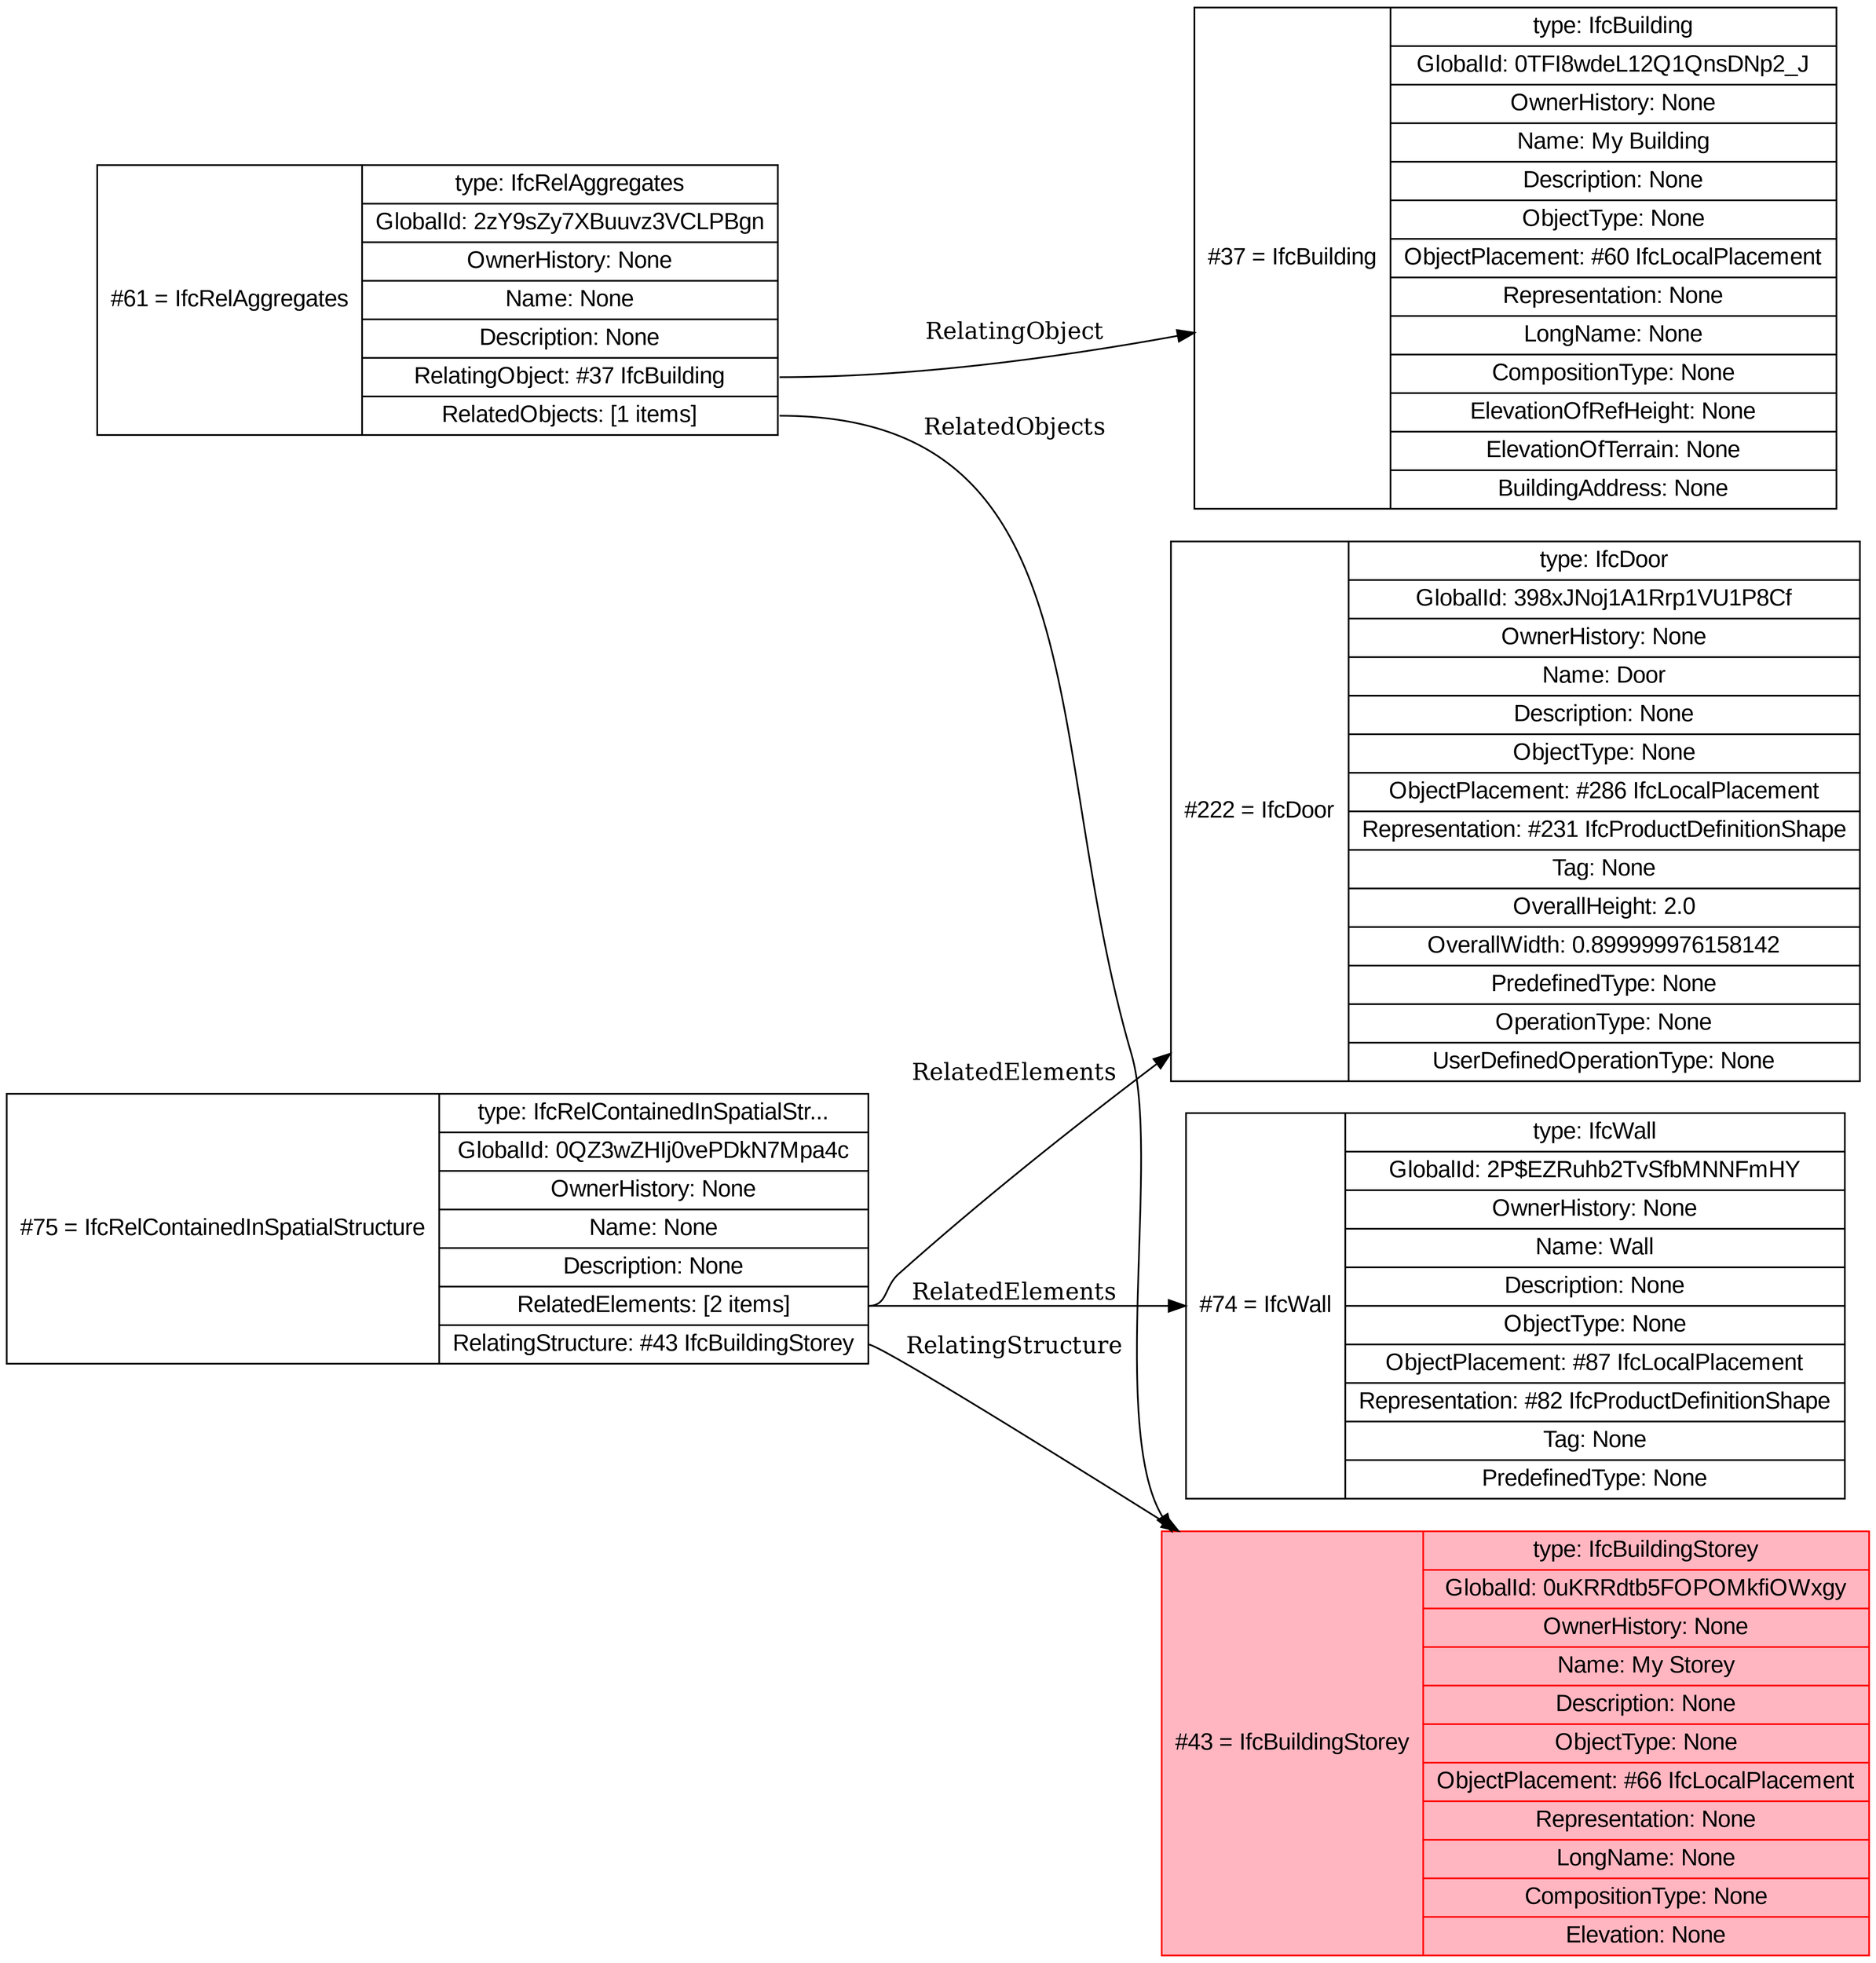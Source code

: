 strict digraph {
rankdir=LR;
layout=dot;
concentrate=true;
"#43 IfcBuildingStorey" [label="{#43 = IfcBuildingStorey|{<type> type: IfcBuildingStorey | <GlobalId> GlobalId: 0uKRRdtb5FOPOMkfiOWxgy | <OwnerHistory> OwnerHistory: None | <Name> Name: My Storey | <Description> Description: None | <ObjectType> ObjectType: None | <ObjectPlacement> ObjectPlacement: #66 IfcLocalPlacement | <Representation> Representation: None | <LongName> LongName: None | <CompositionType> CompositionType: None | <Elevation> Elevation: None}}", is_selected=True, shape=record, fontname=Arial, color=red, style=filled, fillcolor=lightpink, fontcolor=black];
"#61 IfcRelAggregates" [label="{#61 = IfcRelAggregates|{<type> type: IfcRelAggregates | <GlobalId> GlobalId: 2zY9sZy7XBuuvz3VCLPBgn | <OwnerHistory> OwnerHistory: None | <Name> Name: None | <Description> Description: None | <RelatingObject> RelatingObject: #37 IfcBuilding | <RelatedObjects> RelatedObjects: [1 items]}}", is_selected=False, shape=record, fontname=Arial];
"#37 IfcBuilding" [label="{#37 = IfcBuilding|{<type> type: IfcBuilding | <GlobalId> GlobalId: 0TFI8wdeL12Q1QnsDNp2_J | <OwnerHistory> OwnerHistory: None | <Name> Name: My Building | <Description> Description: None | <ObjectType> ObjectType: None | <ObjectPlacement> ObjectPlacement: #60 IfcLocalPlacement | <Representation> Representation: None | <LongName> LongName: None | <CompositionType> CompositionType: None | <ElevationOfRefHeight> ElevationOfRefHeight: None | <ElevationOfTerrain> ElevationOfTerrain: None | <BuildingAddress> BuildingAddress: None}}", is_selected=False, shape=record, fontname=Arial];
"#75 IfcRelContainedInSpatialStructure" [label="{#75 = IfcRelContainedInSpatialStructure|{<type> type: IfcRelContainedInSpatialStr... | <GlobalId> GlobalId: 0QZ3wZHIj0vePDkN7Mpa4c | <OwnerHistory> OwnerHistory: None | <Name> Name: None | <Description> Description: None | <RelatedElements> RelatedElements: [2 items] | <RelatingStructure> RelatingStructure: #43 IfcBuildingStorey}}", is_selected=False, shape=record, fontname=Arial];
"#74 IfcWall" [label="{#74 = IfcWall|{<type> type: IfcWall | <GlobalId> GlobalId: 2P$EZRuhb2TvSfbMNNFmHY | <OwnerHistory> OwnerHistory: None | <Name> Name: Wall | <Description> Description: None | <ObjectType> ObjectType: None | <ObjectPlacement> ObjectPlacement: #87 IfcLocalPlacement | <Representation> Representation: #82 IfcProductDefinitionShape | <Tag> Tag: None | <PredefinedType> PredefinedType: None}}", is_selected=False, shape=record, fontname=Arial];
"#222 IfcDoor" [label="{#222 = IfcDoor|{<type> type: IfcDoor | <GlobalId> GlobalId: 398xJNoj1A1Rrp1VU1P8Cf | <OwnerHistory> OwnerHistory: None | <Name> Name: Door | <Description> Description: None | <ObjectType> ObjectType: None | <ObjectPlacement> ObjectPlacement: #286 IfcLocalPlacement | <Representation> Representation: #231 IfcProductDefinitionShape | <Tag> Tag: None | <OverallHeight> OverallHeight: 2.0 | <OverallWidth> OverallWidth: 0.899999976158142 | <PredefinedType> PredefinedType: None | <OperationType> OperationType: None | <UserDefinedOperationType> UserDefinedOperationType: None}}", is_selected=False, shape=record, fontname=Arial];
"#61 IfcRelAggregates" -> "#43 IfcBuildingStorey" [label=" RelatedObjects ", tailport=RelatedObjects];
"#61 IfcRelAggregates" -> "#37 IfcBuilding" [label=" RelatingObject ", tailport=RelatingObject];
"#75 IfcRelContainedInSpatialStructure" -> "#43 IfcBuildingStorey" [label=" RelatingStructure ", tailport=RelatingStructure];
"#75 IfcRelContainedInSpatialStructure" -> "#74 IfcWall" [label=" RelatedElements ", tailport=RelatedElements];
"#75 IfcRelContainedInSpatialStructure" -> "#222 IfcDoor" [label=" RelatedElements ", tailport=RelatedElements];
graph [size="30.83,30.83!", dpi=96];
graph [fontname=Arial, fontsize=14];
}
